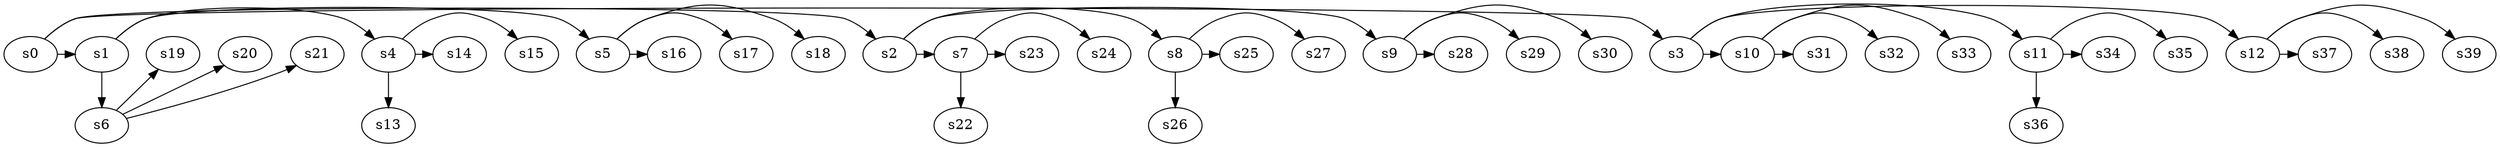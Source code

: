digraph game_0272_branch_4_3 {
    s0 [name="s0", player=0, target=1];
    s1 [name="s1", player=0];
    s2 [name="s2", player=0];
    s3 [name="s3", player=0];
    s4 [name="s4", player=0];
    s5 [name="s5", player=0];
    s6 [name="s6", player=1];
    s7 [name="s7", player=0];
    s8 [name="s8", player=0, target=1];
    s9 [name="s9", player=1];
    s10 [name="s10", player=1, target=1];
    s11 [name="s11", player=1, target=1];
    s12 [name="s12", player=0];
    s13 [name="s13", player=1, target=1];
    s14 [name="s14", player=0];
    s15 [name="s15", player=0];
    s16 [name="s16", player=1];
    s17 [name="s17", player=1, target=1];
    s18 [name="s18", player=0];
    s19 [name="s19", player=0];
    s20 [name="s20", player=1];
    s21 [name="s21", player=0];
    s22 [name="s22", player=1];
    s23 [name="s23", player=0];
    s24 [name="s24", player=0, target=1];
    s25 [name="s25", player=1];
    s26 [name="s26", player=0];
    s27 [name="s27", player=1, target=1];
    s28 [name="s28", player=0];
    s29 [name="s29", player=0];
    s30 [name="s30", player=0];
    s31 [name="s31", player=0, target=1];
    s32 [name="s32", player=0];
    s33 [name="s33", player=1];
    s34 [name="s34", player=1, target=1];
    s35 [name="s35", player=0];
    s36 [name="s36", player=1, target=1];
    s37 [name="s37", player=1];
    s38 [name="s38", player=1];
    s39 [name="s39", player=0, target=1];

    s0 -> s1 [constraint="time == 6 || time == 10 || time == 11"];
    s0 -> s2 [constraint="time % 3 == 0 || time % 4 == 1"];
    s0 -> s3 [constraint="!(time % 4 == 0)"];
    s1 -> s4 [constraint="time == 5 || time == 13"];
    s1 -> s5 [constraint="!(time % 5 == 0)"];
    s1 -> s6;
    s2 -> s7 [constraint="time == 0 || time == 7 || time == 12"];
    s2 -> s8 [constraint="time % 2 == 1"];
    s2 -> s9 [constraint="time == 3 || time == 8 || time == 10 || time == 11"];
    s3 -> s10 [constraint="!(time % 5 == 0)"];
    s3 -> s11 [constraint="time == 1 || time == 4 || time == 11"];
    s3 -> s12 [constraint="time == 8 || time == 12"];
    s4 -> s13;
    s4 -> s14 [constraint="time % 2 == 0 || time % 2 == 1"];
    s4 -> s15 [constraint="time == 0 || time == 2 || time == 10 || time == 12"];
    s5 -> s16 [constraint="time % 5 == 4"];
    s5 -> s17 [constraint="time == 3 || time == 6 || time == 8 || time == 12"];
    s5 -> s18 [constraint="time == 12"];
    s6 -> s19 [constraint="time == 1 || time == 9"];
    s6 -> s20 [constraint="time % 2 == 0"];
    s6 -> s21 [constraint="time == 6 || time == 12"];
    s7 -> s22;
    s7 -> s23 [constraint="time == 4 || time == 5 || time == 14"];
    s7 -> s24 [constraint="!(time % 4 == 0)"];
    s8 -> s25 [constraint="time == 0 || time == 5"];
    s8 -> s26;
    s8 -> s27 [constraint="time % 5 == 2"];
    s9 -> s28 [constraint="time == 2 || time == 4 || time == 7 || time == 11"];
    s9 -> s29 [constraint="!(time % 4 == 0)"];
    s9 -> s30 [constraint="!(time % 5 == 0)"];
    s10 -> s31 [constraint="time % 6 == 2"];
    s10 -> s32 [constraint="time % 5 == 1"];
    s10 -> s33 [constraint="time % 4 == 3"];
    s11 -> s34 [constraint="time == 4 || time == 7 || time == 13"];
    s11 -> s35 [constraint="time == 1 || time == 7"];
    s11 -> s36;
    s12 -> s37 [constraint="!(time % 3 == 0)"];
    s12 -> s38 [constraint="time == 2"];
    s12 -> s39 [constraint="time % 3 == 1"];
}
